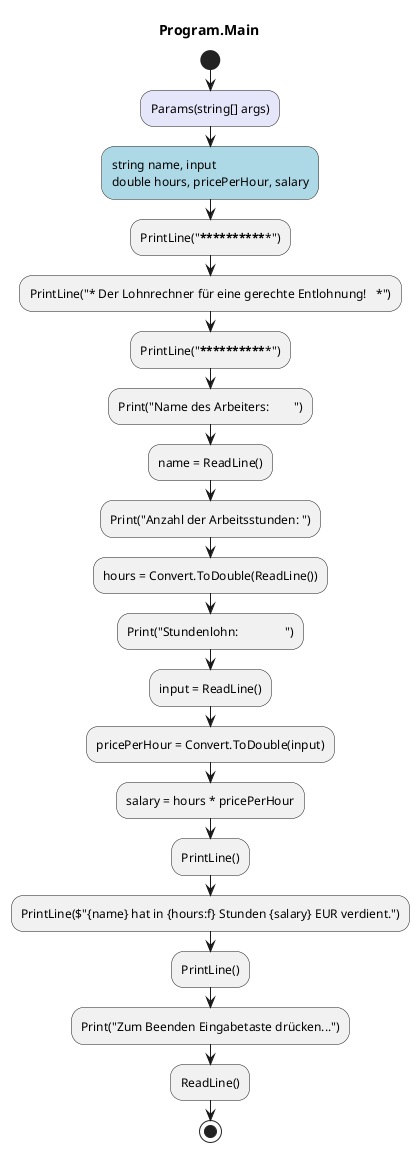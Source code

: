 @startuml Program.Main
title Program.Main
start
#Lavender:Params(string[] args);
#LightBlue:string name, input
double hours, pricePerHour, salary;
:PrintLine("***************************************************");
:PrintLine("* Der Lohnrechner für eine gerechte Entlohnung!   *");
:PrintLine("***************************************************");
:Print("Name des Arbeiters:        ");
:name = ReadLine();
:Print("Anzahl der Arbeitsstunden: ");
:hours = Convert.ToDouble(ReadLine());
:Print("Stundenlohn:               ");
:input = ReadLine();
:pricePerHour = Convert.ToDouble(input);
:salary = hours * pricePerHour;
:PrintLine();
:PrintLine($"{name} hat in {hours:f} Stunden {salary} EUR verdient.");
:PrintLine();
:Print("Zum Beenden Eingabetaste drücken...");
:ReadLine();
stop
@enduml
